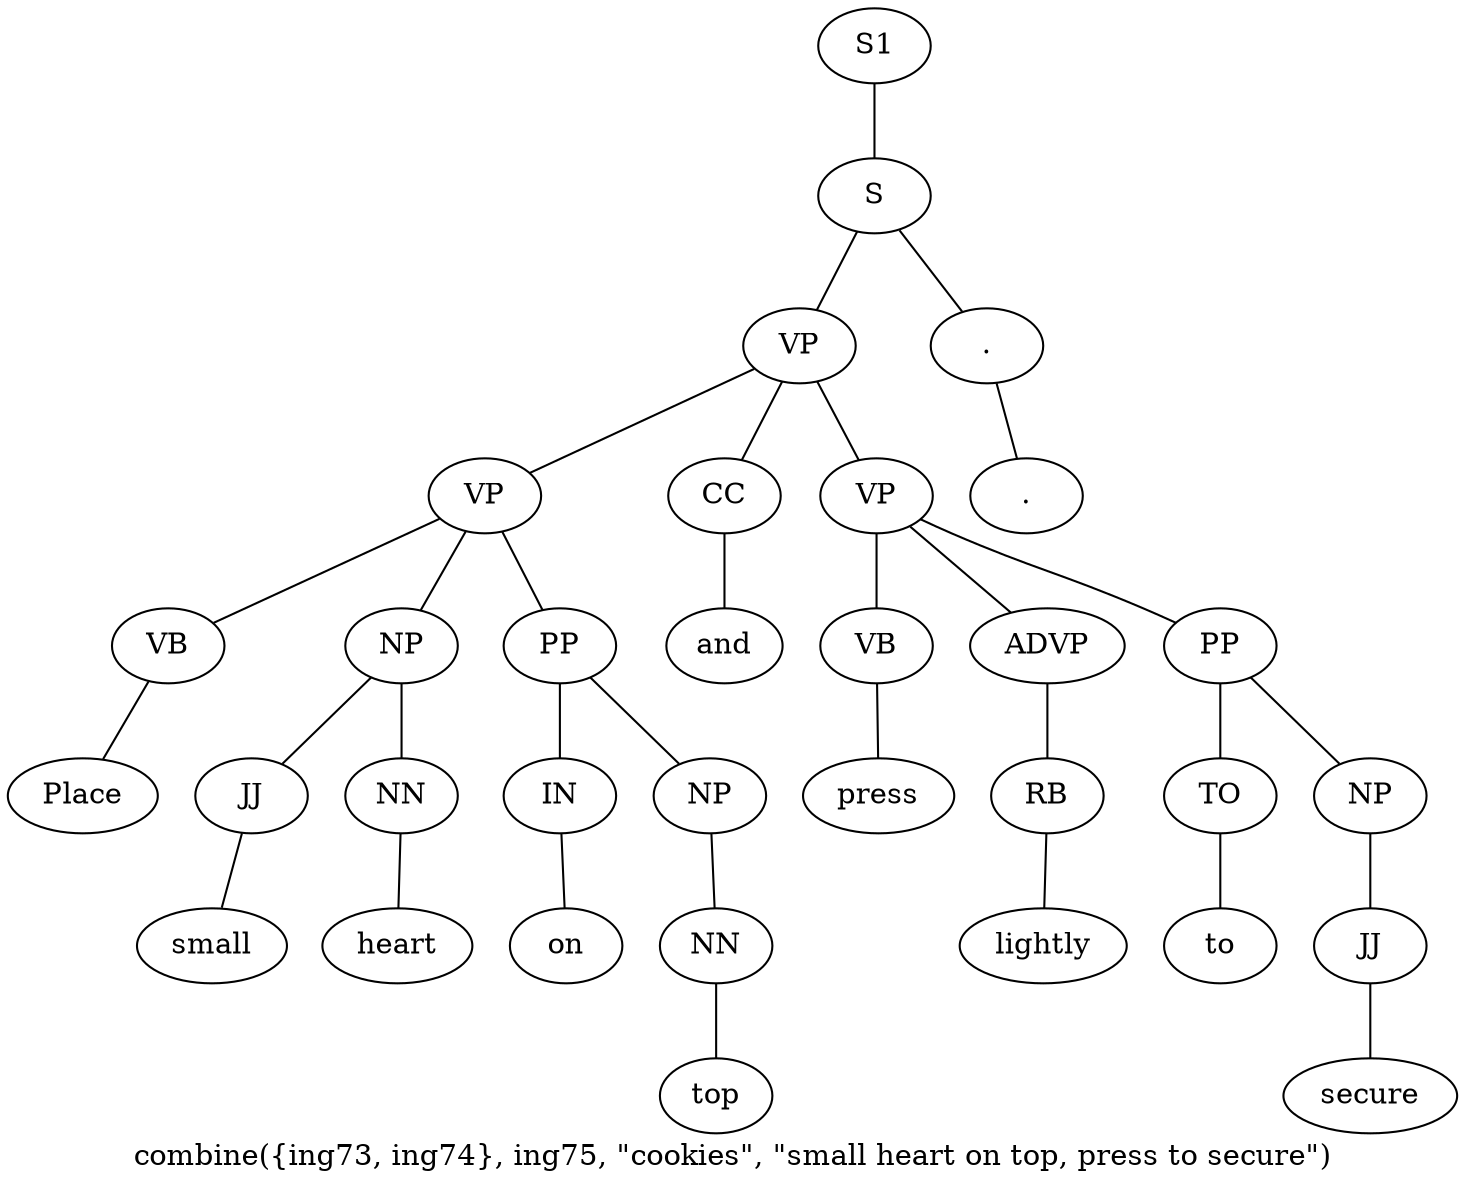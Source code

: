 graph SyntaxGraph {
	label = "combine({ing73, ing74}, ing75, \"cookies\", \"small heart on top, press to secure\")";
	Node0 [label="S1"];
	Node1 [label="S"];
	Node2 [label="VP"];
	Node3 [label="VP"];
	Node4 [label="VB"];
	Node5 [label="Place"];
	Node6 [label="NP"];
	Node7 [label="JJ"];
	Node8 [label="small"];
	Node9 [label="NN"];
	Node10 [label="heart"];
	Node11 [label="PP"];
	Node12 [label="IN"];
	Node13 [label="on"];
	Node14 [label="NP"];
	Node15 [label="NN"];
	Node16 [label="top"];
	Node17 [label="CC"];
	Node18 [label="and"];
	Node19 [label="VP"];
	Node20 [label="VB"];
	Node21 [label="press"];
	Node22 [label="ADVP"];
	Node23 [label="RB"];
	Node24 [label="lightly"];
	Node25 [label="PP"];
	Node26 [label="TO"];
	Node27 [label="to"];
	Node28 [label="NP"];
	Node29 [label="JJ"];
	Node30 [label="secure"];
	Node31 [label="."];
	Node32 [label="."];

	Node0 -- Node1;
	Node1 -- Node2;
	Node1 -- Node31;
	Node2 -- Node3;
	Node2 -- Node17;
	Node2 -- Node19;
	Node3 -- Node4;
	Node3 -- Node6;
	Node3 -- Node11;
	Node4 -- Node5;
	Node6 -- Node7;
	Node6 -- Node9;
	Node7 -- Node8;
	Node9 -- Node10;
	Node11 -- Node12;
	Node11 -- Node14;
	Node12 -- Node13;
	Node14 -- Node15;
	Node15 -- Node16;
	Node17 -- Node18;
	Node19 -- Node20;
	Node19 -- Node22;
	Node19 -- Node25;
	Node20 -- Node21;
	Node22 -- Node23;
	Node23 -- Node24;
	Node25 -- Node26;
	Node25 -- Node28;
	Node26 -- Node27;
	Node28 -- Node29;
	Node29 -- Node30;
	Node31 -- Node32;
}